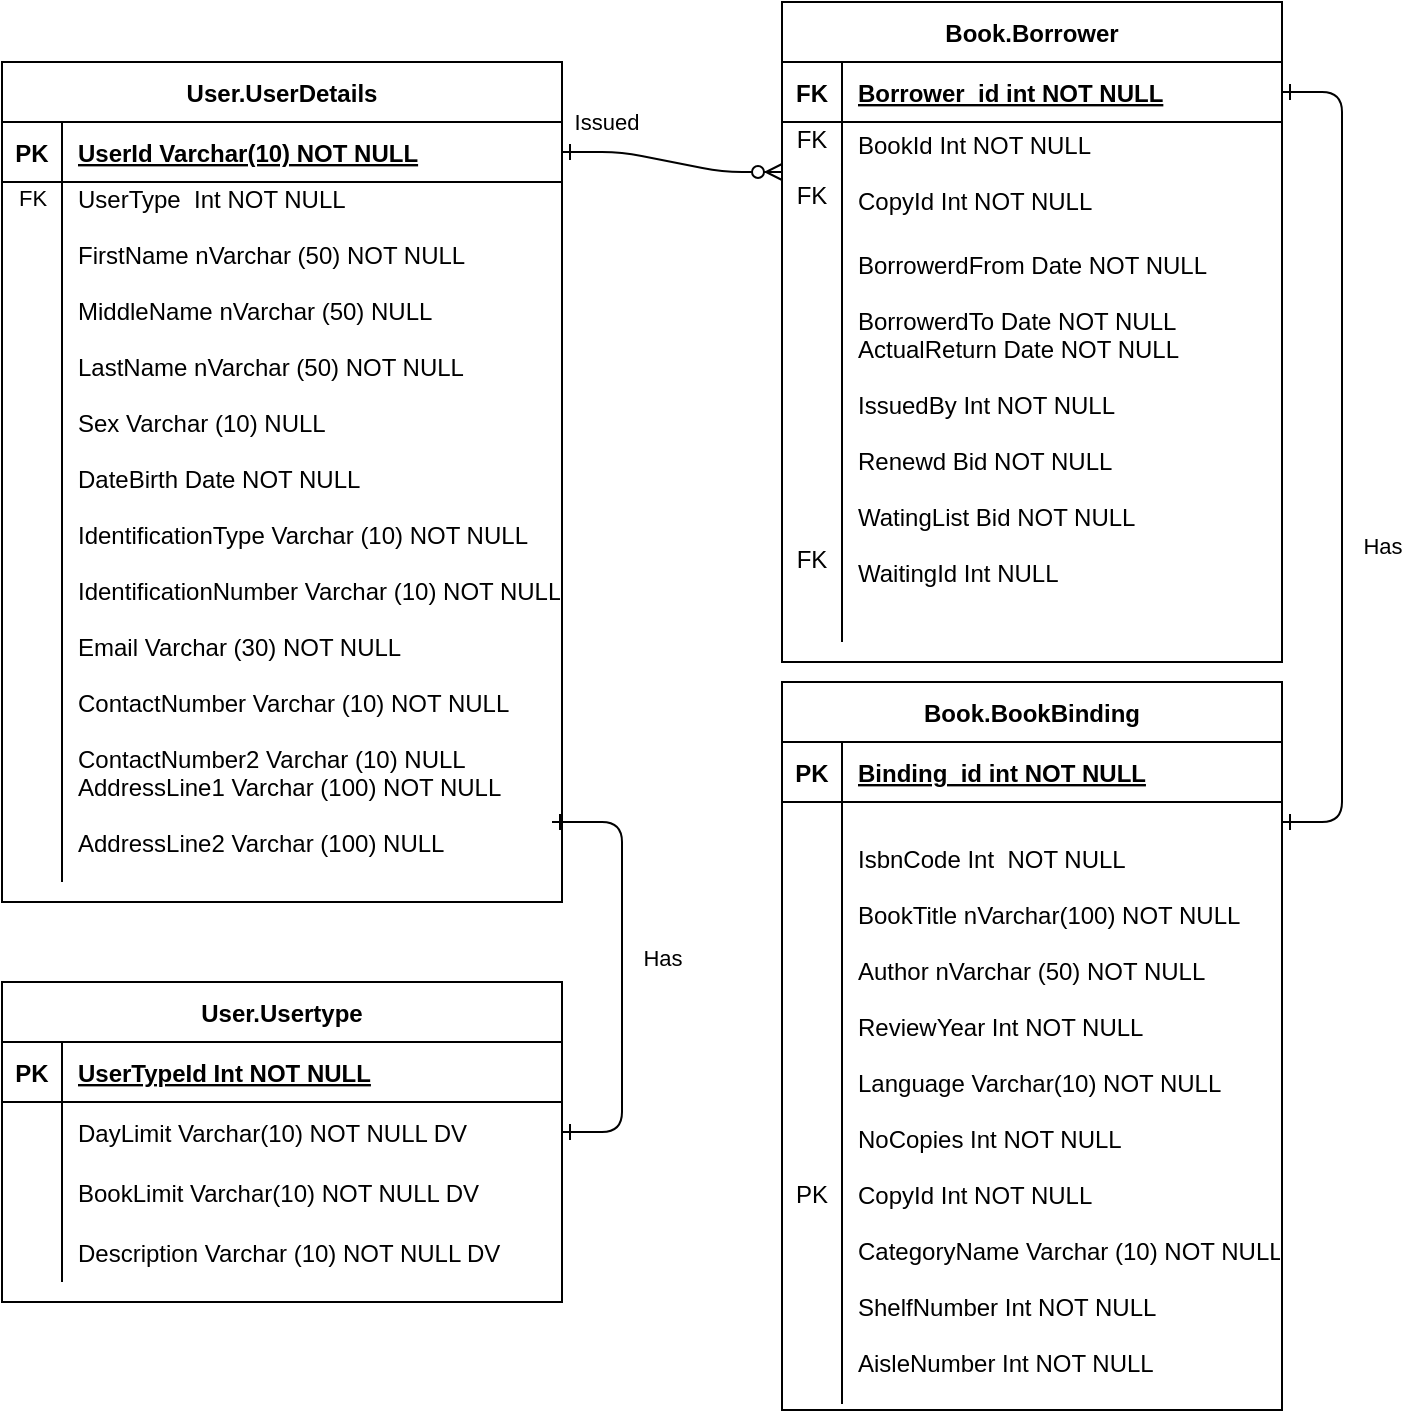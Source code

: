 <mxfile version="13.5.7" type="github"><diagram id="R2lEEEUBdFMjLlhIrx00" name="Page-1"><mxGraphModel dx="1108" dy="456" grid="0" gridSize="10" guides="1" tooltips="1" connect="1" arrows="1" fold="1" page="1" pageScale="1" pageWidth="850" pageHeight="1100" math="0" shadow="0" extFonts="Permanent Marker^https://fonts.googleapis.com/css?family=Permanent+Marker"><root><mxCell id="0"/><mxCell id="1" parent="0"/><mxCell id="C-vyLk0tnHw3VtMMgP7b-1" value="" style="edgeStyle=entityRelationEdgeStyle;endArrow=ERzeroToMany;startArrow=ERone;endFill=1;startFill=0;" parent="1" source="C-vyLk0tnHw3VtMMgP7b-24" target="C-vyLk0tnHw3VtMMgP7b-6" edge="1"><mxGeometry width="100" height="100" relative="1" as="geometry"><mxPoint x="340" y="720" as="sourcePoint"/><mxPoint x="440" y="620" as="targetPoint"/></mxGeometry></mxCell><mxCell id="NGjRWMeecqjN26pq4Dp--17" value="Issued" style="edgeLabel;html=1;align=center;verticalAlign=middle;resizable=0;points=[];" parent="C-vyLk0tnHw3VtMMgP7b-1" vertex="1" connectable="0"><mxGeometry x="-0.66" y="2" relative="1" as="geometry"><mxPoint x="3" y="-13" as="offset"/></mxGeometry></mxCell><mxCell id="C-vyLk0tnHw3VtMMgP7b-12" value="" style="edgeStyle=entityRelationEdgeStyle;endArrow=ERone;startArrow=ERone;endFill=0;startFill=0;" parent="1" source="C-vyLk0tnHw3VtMMgP7b-3" target="C-vyLk0tnHw3VtMMgP7b-17" edge="1"><mxGeometry width="100" height="100" relative="1" as="geometry"><mxPoint x="400" y="180" as="sourcePoint"/><mxPoint x="460" y="205" as="targetPoint"/></mxGeometry></mxCell><mxCell id="NGjRWMeecqjN26pq4Dp--2" value="Has" style="edgeLabel;html=1;align=center;verticalAlign=middle;resizable=0;points=[];" parent="C-vyLk0tnHw3VtMMgP7b-12" vertex="1" connectable="0"><mxGeometry x="0.504" relative="1" as="geometry"><mxPoint x="20" y="-63" as="offset"/></mxGeometry></mxCell><mxCell id="C-vyLk0tnHw3VtMMgP7b-23" value="User.UserDetails" style="shape=table;startSize=30;container=1;collapsible=1;childLayout=tableLayout;fixedRows=1;rowLines=0;fontStyle=1;align=center;resizeLast=1;" parent="1" vertex="1"><mxGeometry x="120" y="120" width="280" height="420" as="geometry"/></mxCell><mxCell id="C-vyLk0tnHw3VtMMgP7b-24" value="" style="shape=partialRectangle;collapsible=0;dropTarget=0;pointerEvents=0;fillColor=none;points=[[0,0.5],[1,0.5]];portConstraint=eastwest;top=0;left=0;right=0;bottom=1;" parent="C-vyLk0tnHw3VtMMgP7b-23" vertex="1"><mxGeometry y="30" width="280" height="30" as="geometry"/></mxCell><mxCell id="C-vyLk0tnHw3VtMMgP7b-25" value="PK" style="shape=partialRectangle;overflow=hidden;connectable=0;fillColor=none;top=0;left=0;bottom=0;right=0;fontStyle=1;" parent="C-vyLk0tnHw3VtMMgP7b-24" vertex="1"><mxGeometry width="30" height="30" as="geometry"/></mxCell><mxCell id="C-vyLk0tnHw3VtMMgP7b-26" value="UserId Varchar(10) NOT NULL" style="shape=partialRectangle;overflow=hidden;connectable=0;fillColor=none;top=0;left=0;bottom=0;right=0;align=left;spacingLeft=6;fontStyle=5;" parent="C-vyLk0tnHw3VtMMgP7b-24" vertex="1"><mxGeometry x="30" width="250" height="30" as="geometry"/></mxCell><mxCell id="C-vyLk0tnHw3VtMMgP7b-27" value="" style="shape=partialRectangle;collapsible=0;dropTarget=0;pointerEvents=0;fillColor=none;points=[[0,0.5],[1,0.5]];portConstraint=eastwest;top=0;left=0;right=0;bottom=0;" parent="C-vyLk0tnHw3VtMMgP7b-23" vertex="1"><mxGeometry y="60" width="280" height="350" as="geometry"/></mxCell><mxCell id="C-vyLk0tnHw3VtMMgP7b-28" value="&#xA;" style="shape=partialRectangle;overflow=hidden;connectable=0;fillColor=none;top=0;left=0;bottom=0;right=0;" parent="C-vyLk0tnHw3VtMMgP7b-27" vertex="1"><mxGeometry width="30" height="350" as="geometry"/></mxCell><mxCell id="C-vyLk0tnHw3VtMMgP7b-29" value="UserType  Int NOT NULL  &#xA;&#xA;FirstName nVarchar (50) NOT NULL&#xA;&#xA;MiddleName nVarchar (50) NULL&#xA;&#xA;LastName nVarchar (50) NOT NULL&#xA;&#xA;Sex Varchar (10) NULL&#xA;&#xA;DateBirth Date NOT NULL&#xA;&#xA;IdentificationType Varchar (10) NOT NULL&#xA;&#xA;IdentificationNumber Varchar (10) NOT NULL&#xA;&#xA;Email Varchar (30) NOT NULL&#xA;&#xA;ContactNumber Varchar (10) NOT NULL&#xA;&#xA;ContactNumber2 Varchar (10) NULL&#xA;AddressLine1 Varchar (100) NOT NULL&#xA;&#xA;AddressLine2 Varchar (100) NULL&#xA;&#xA;&#xA;&#xA;&#xA;&#xA;&#xA;&#xA;" style="shape=partialRectangle;overflow=hidden;connectable=0;fillColor=none;top=0;left=0;bottom=0;right=0;align=left;spacingLeft=6;" parent="C-vyLk0tnHw3VtMMgP7b-27" vertex="1"><mxGeometry x="30" width="250" height="350" as="geometry"/></mxCell><mxCell id="C-vyLk0tnHw3VtMMgP7b-2" value="Book.Borrower" style="shape=table;startSize=30;container=1;collapsible=1;childLayout=tableLayout;fixedRows=1;rowLines=0;fontStyle=1;align=center;resizeLast=1;" parent="1" vertex="1"><mxGeometry x="510" y="90" width="250" height="330" as="geometry"/></mxCell><mxCell id="C-vyLk0tnHw3VtMMgP7b-3" value="" style="shape=partialRectangle;collapsible=0;dropTarget=0;pointerEvents=0;fillColor=none;points=[[0,0.5],[1,0.5]];portConstraint=eastwest;top=0;left=0;right=0;bottom=1;" parent="C-vyLk0tnHw3VtMMgP7b-2" vertex="1"><mxGeometry y="30" width="250" height="30" as="geometry"/></mxCell><mxCell id="C-vyLk0tnHw3VtMMgP7b-4" value="FK" style="shape=partialRectangle;overflow=hidden;connectable=0;fillColor=none;top=0;left=0;bottom=0;right=0;fontStyle=1;" parent="C-vyLk0tnHw3VtMMgP7b-3" vertex="1"><mxGeometry width="30" height="30" as="geometry"/></mxCell><mxCell id="C-vyLk0tnHw3VtMMgP7b-5" value="Borrower_id int NOT NULL " style="shape=partialRectangle;overflow=hidden;connectable=0;fillColor=none;top=0;left=0;bottom=0;right=0;align=left;spacingLeft=6;fontStyle=5;" parent="C-vyLk0tnHw3VtMMgP7b-3" vertex="1"><mxGeometry x="30" width="220" height="30" as="geometry"/></mxCell><mxCell id="C-vyLk0tnHw3VtMMgP7b-6" value="" style="shape=partialRectangle;collapsible=0;dropTarget=0;pointerEvents=0;fillColor=none;points=[[0,0.5],[1,0.5]];portConstraint=eastwest;top=0;left=0;right=0;bottom=0;" parent="C-vyLk0tnHw3VtMMgP7b-2" vertex="1"><mxGeometry y="60" width="250" height="50" as="geometry"/></mxCell><mxCell id="C-vyLk0tnHw3VtMMgP7b-7" value="FK&#xA;&#xA;FK&#xA;" style="shape=partialRectangle;overflow=hidden;connectable=0;fillColor=none;top=0;left=0;bottom=0;right=0;" parent="C-vyLk0tnHw3VtMMgP7b-6" vertex="1"><mxGeometry width="30" height="50" as="geometry"/></mxCell><mxCell id="C-vyLk0tnHw3VtMMgP7b-8" value="BookId Int NOT NULL&#xA;&#xA;CopyId Int NOT NULL" style="shape=partialRectangle;overflow=hidden;connectable=0;fillColor=none;top=0;left=0;bottom=0;right=0;align=left;spacingLeft=6;" parent="C-vyLk0tnHw3VtMMgP7b-6" vertex="1"><mxGeometry x="30" width="220" height="50" as="geometry"/></mxCell><mxCell id="C-vyLk0tnHw3VtMMgP7b-9" value="" style="shape=partialRectangle;collapsible=0;dropTarget=0;pointerEvents=0;fillColor=none;points=[[0,0.5],[1,0.5]];portConstraint=eastwest;top=0;left=0;right=0;bottom=0;" parent="C-vyLk0tnHw3VtMMgP7b-2" vertex="1"><mxGeometry y="110" width="250" height="210" as="geometry"/></mxCell><mxCell id="C-vyLk0tnHw3VtMMgP7b-10" value="&#xA;&#xA;&#xA;&#xA;&#xA;&#xA;&#xA;&#xA;&#xA;&#xA;FK&#xA;" style="shape=partialRectangle;overflow=hidden;connectable=0;fillColor=none;top=0;left=0;bottom=0;right=0;" parent="C-vyLk0tnHw3VtMMgP7b-9" vertex="1"><mxGeometry width="30" height="210" as="geometry"/></mxCell><mxCell id="C-vyLk0tnHw3VtMMgP7b-11" value="BorrowerdFrom Date NOT NULL&#xA;&#xA;BorrowerdTo Date NOT NULL&#xA;ActualReturn Date NOT NULL&#xA;&#xA;IssuedBy Int NOT NULL&#xA;&#xA;Renewd Bid NOT NULL&#xA;&#xA;WatingList Bid NOT NULL&#xA;&#xA;WaitingId Int NULL&#xA;" style="shape=partialRectangle;overflow=hidden;connectable=0;fillColor=none;top=0;left=0;bottom=0;right=0;align=left;spacingLeft=6;" parent="C-vyLk0tnHw3VtMMgP7b-9" vertex="1"><mxGeometry x="30" width="220" height="210" as="geometry"/></mxCell><mxCell id="C-vyLk0tnHw3VtMMgP7b-13" value="Book.BookBinding" style="shape=table;startSize=30;container=1;collapsible=1;childLayout=tableLayout;fixedRows=1;rowLines=0;fontStyle=1;align=center;resizeLast=1;" parent="1" vertex="1"><mxGeometry x="510" y="430" width="250" height="364" as="geometry"/></mxCell><mxCell id="C-vyLk0tnHw3VtMMgP7b-14" value="" style="shape=partialRectangle;collapsible=0;dropTarget=0;pointerEvents=0;fillColor=none;points=[[0,0.5],[1,0.5]];portConstraint=eastwest;top=0;left=0;right=0;bottom=1;" parent="C-vyLk0tnHw3VtMMgP7b-13" vertex="1"><mxGeometry y="30" width="250" height="30" as="geometry"/></mxCell><mxCell id="C-vyLk0tnHw3VtMMgP7b-15" value="PK" style="shape=partialRectangle;overflow=hidden;connectable=0;fillColor=none;top=0;left=0;bottom=0;right=0;fontStyle=1;" parent="C-vyLk0tnHw3VtMMgP7b-14" vertex="1"><mxGeometry width="30" height="30" as="geometry"/></mxCell><mxCell id="C-vyLk0tnHw3VtMMgP7b-16" value="Binding_id int NOT NULL " style="shape=partialRectangle;overflow=hidden;connectable=0;fillColor=none;top=0;left=0;bottom=0;right=0;align=left;spacingLeft=6;fontStyle=5;" parent="C-vyLk0tnHw3VtMMgP7b-14" vertex="1"><mxGeometry x="30" width="220" height="30" as="geometry"/></mxCell><mxCell id="C-vyLk0tnHw3VtMMgP7b-17" value="" style="shape=partialRectangle;collapsible=0;dropTarget=0;pointerEvents=0;fillColor=none;points=[[0,0.5],[1,0.5]];portConstraint=eastwest;top=0;left=0;right=0;bottom=0;" parent="C-vyLk0tnHw3VtMMgP7b-13" vertex="1"><mxGeometry y="60" width="250" height="20" as="geometry"/></mxCell><mxCell id="C-vyLk0tnHw3VtMMgP7b-18" value="" style="shape=partialRectangle;overflow=hidden;connectable=0;fillColor=none;top=0;left=0;bottom=0;right=0;" parent="C-vyLk0tnHw3VtMMgP7b-17" vertex="1"><mxGeometry width="30" height="20" as="geometry"/></mxCell><mxCell id="C-vyLk0tnHw3VtMMgP7b-19" value="" style="shape=partialRectangle;overflow=hidden;connectable=0;fillColor=none;top=0;left=0;bottom=0;right=0;align=left;spacingLeft=6;" parent="C-vyLk0tnHw3VtMMgP7b-17" vertex="1"><mxGeometry x="30" width="220" height="20" as="geometry"/></mxCell><mxCell id="C-vyLk0tnHw3VtMMgP7b-20" value="" style="shape=partialRectangle;collapsible=0;dropTarget=0;pointerEvents=0;fillColor=none;points=[[0,0.5],[1,0.5]];portConstraint=eastwest;top=0;left=0;right=0;bottom=0;" parent="C-vyLk0tnHw3VtMMgP7b-13" vertex="1"><mxGeometry y="80" width="250" height="281" as="geometry"/></mxCell><mxCell id="C-vyLk0tnHw3VtMMgP7b-21" value="&#xA;&#xA;&#xA;&#xA;&#xA;&#xA;PK&#xA;" style="shape=partialRectangle;overflow=hidden;connectable=0;fillColor=none;top=0;left=0;bottom=0;right=0;" parent="C-vyLk0tnHw3VtMMgP7b-20" vertex="1"><mxGeometry width="30" height="281" as="geometry"/></mxCell><mxCell id="C-vyLk0tnHw3VtMMgP7b-22" value="IsbnCode Int  NOT NULL&#xA;&#xA;BookTitle nVarchar(100) NOT NULL&#xA;&#xA;Author nVarchar (50) NOT NULL&#xA;&#xA;ReviewYear Int NOT NULL&#xA;&#xA;Language Varchar(10) NOT NULL&#xA;&#xA;NoCopies Int NOT NULL&#xA;&#xA;CopyId Int NOT NULL&#xA;&#xA;CategoryName Varchar (10) NOT NULL&#xA;&#xA;ShelfNumber Int NOT NULL&#xA;&#xA;AisleNumber Int NOT NULL&#xA;&#xA;&#xA;&#xA;" style="shape=partialRectangle;overflow=hidden;connectable=0;fillColor=none;top=0;left=0;bottom=0;right=0;align=left;spacingLeft=6;" parent="C-vyLk0tnHw3VtMMgP7b-20" vertex="1"><mxGeometry x="30" width="220" height="281" as="geometry"/></mxCell><mxCell id="NGjRWMeecqjN26pq4Dp--36" value="FK" style="edgeLabel;html=1;align=center;verticalAlign=middle;resizable=0;points=[];" parent="1" vertex="1" connectable="0"><mxGeometry x="422" y="150" as="geometry"><mxPoint x="-287" y="38" as="offset"/></mxGeometry></mxCell><mxCell id="NGjRWMeecqjN26pq4Dp--37" value="" style="edgeStyle=entityRelationEdgeStyle;endArrow=ERone;startArrow=ERone;endFill=0;startFill=0;" parent="1" target="NGjRWMeecqjN26pq4Dp--27" edge="1"><mxGeometry width="100" height="100" relative="1" as="geometry"><mxPoint x="395" y="500" as="sourcePoint"/><mxPoint x="415" y="580" as="targetPoint"/></mxGeometry></mxCell><mxCell id="NGjRWMeecqjN26pq4Dp--38" value="Has" style="edgeLabel;html=1;align=center;verticalAlign=middle;resizable=0;points=[];" parent="NGjRWMeecqjN26pq4Dp--37" vertex="1" connectable="0"><mxGeometry x="0.504" relative="1" as="geometry"><mxPoint x="20" y="-63" as="offset"/></mxGeometry></mxCell><mxCell id="NGjRWMeecqjN26pq4Dp--23" value="User.Usertype" style="shape=table;startSize=30;container=1;collapsible=1;childLayout=tableLayout;fixedRows=1;rowLines=0;fontStyle=1;align=center;resizeLast=1;" parent="1" vertex="1"><mxGeometry x="120" y="580" width="280" height="160" as="geometry"/></mxCell><mxCell id="NGjRWMeecqjN26pq4Dp--24" value="" style="shape=partialRectangle;collapsible=0;dropTarget=0;pointerEvents=0;fillColor=none;top=0;left=0;bottom=1;right=0;points=[[0,0.5],[1,0.5]];portConstraint=eastwest;" parent="NGjRWMeecqjN26pq4Dp--23" vertex="1"><mxGeometry y="30" width="280" height="30" as="geometry"/></mxCell><mxCell id="NGjRWMeecqjN26pq4Dp--25" value="PK" style="shape=partialRectangle;connectable=0;fillColor=none;top=0;left=0;bottom=0;right=0;fontStyle=1;overflow=hidden;" parent="NGjRWMeecqjN26pq4Dp--24" vertex="1"><mxGeometry width="30" height="30" as="geometry"/></mxCell><mxCell id="NGjRWMeecqjN26pq4Dp--26" value="UserTypeId Int NOT NULL" style="shape=partialRectangle;connectable=0;fillColor=none;top=0;left=0;bottom=0;right=0;align=left;spacingLeft=6;fontStyle=5;overflow=hidden;" parent="NGjRWMeecqjN26pq4Dp--24" vertex="1"><mxGeometry x="30" width="250" height="30" as="geometry"/></mxCell><mxCell id="NGjRWMeecqjN26pq4Dp--27" value="" style="shape=partialRectangle;collapsible=0;dropTarget=0;pointerEvents=0;fillColor=none;top=0;left=0;bottom=0;right=0;points=[[0,0.5],[1,0.5]];portConstraint=eastwest;" parent="NGjRWMeecqjN26pq4Dp--23" vertex="1"><mxGeometry y="60" width="280" height="30" as="geometry"/></mxCell><mxCell id="NGjRWMeecqjN26pq4Dp--28" value="" style="shape=partialRectangle;connectable=0;fillColor=none;top=0;left=0;bottom=0;right=0;editable=1;overflow=hidden;" parent="NGjRWMeecqjN26pq4Dp--27" vertex="1"><mxGeometry width="30" height="30" as="geometry"/></mxCell><mxCell id="NGjRWMeecqjN26pq4Dp--29" value="DayLimit Varchar(10) NOT NULL DV" style="shape=partialRectangle;connectable=0;fillColor=none;top=0;left=0;bottom=0;right=0;align=left;spacingLeft=6;overflow=hidden;" parent="NGjRWMeecqjN26pq4Dp--27" vertex="1"><mxGeometry x="30" width="250" height="30" as="geometry"/></mxCell><mxCell id="NGjRWMeecqjN26pq4Dp--33" value="" style="shape=partialRectangle;collapsible=0;dropTarget=0;pointerEvents=0;fillColor=none;top=0;left=0;bottom=0;right=0;points=[[0,0.5],[1,0.5]];portConstraint=eastwest;" parent="NGjRWMeecqjN26pq4Dp--23" vertex="1"><mxGeometry y="90" width="280" height="30" as="geometry"/></mxCell><mxCell id="NGjRWMeecqjN26pq4Dp--34" value="" style="shape=partialRectangle;connectable=0;fillColor=none;top=0;left=0;bottom=0;right=0;editable=1;overflow=hidden;" parent="NGjRWMeecqjN26pq4Dp--33" vertex="1"><mxGeometry width="30" height="30" as="geometry"/></mxCell><mxCell id="NGjRWMeecqjN26pq4Dp--35" value="BookLimit Varchar(10) NOT NULL DV" style="shape=partialRectangle;connectable=0;fillColor=none;top=0;left=0;bottom=0;right=0;align=left;spacingLeft=6;overflow=hidden;" parent="NGjRWMeecqjN26pq4Dp--33" vertex="1"><mxGeometry x="30" width="250" height="30" as="geometry"/></mxCell><mxCell id="NGjRWMeecqjN26pq4Dp--30" value="" style="shape=partialRectangle;collapsible=0;dropTarget=0;pointerEvents=0;fillColor=none;top=0;left=0;bottom=0;right=0;points=[[0,0.5],[1,0.5]];portConstraint=eastwest;" parent="NGjRWMeecqjN26pq4Dp--23" vertex="1"><mxGeometry y="120" width="280" height="30" as="geometry"/></mxCell><mxCell id="NGjRWMeecqjN26pq4Dp--31" value="" style="shape=partialRectangle;connectable=0;fillColor=none;top=0;left=0;bottom=0;right=0;editable=1;overflow=hidden;" parent="NGjRWMeecqjN26pq4Dp--30" vertex="1"><mxGeometry width="30" height="30" as="geometry"/></mxCell><mxCell id="NGjRWMeecqjN26pq4Dp--32" value="Description Varchar (10) NOT NULL DV" style="shape=partialRectangle;connectable=0;fillColor=none;top=0;left=0;bottom=0;right=0;align=left;spacingLeft=6;overflow=hidden;" parent="NGjRWMeecqjN26pq4Dp--30" vertex="1"><mxGeometry x="30" width="250" height="30" as="geometry"/></mxCell></root></mxGraphModel></diagram></mxfile>

